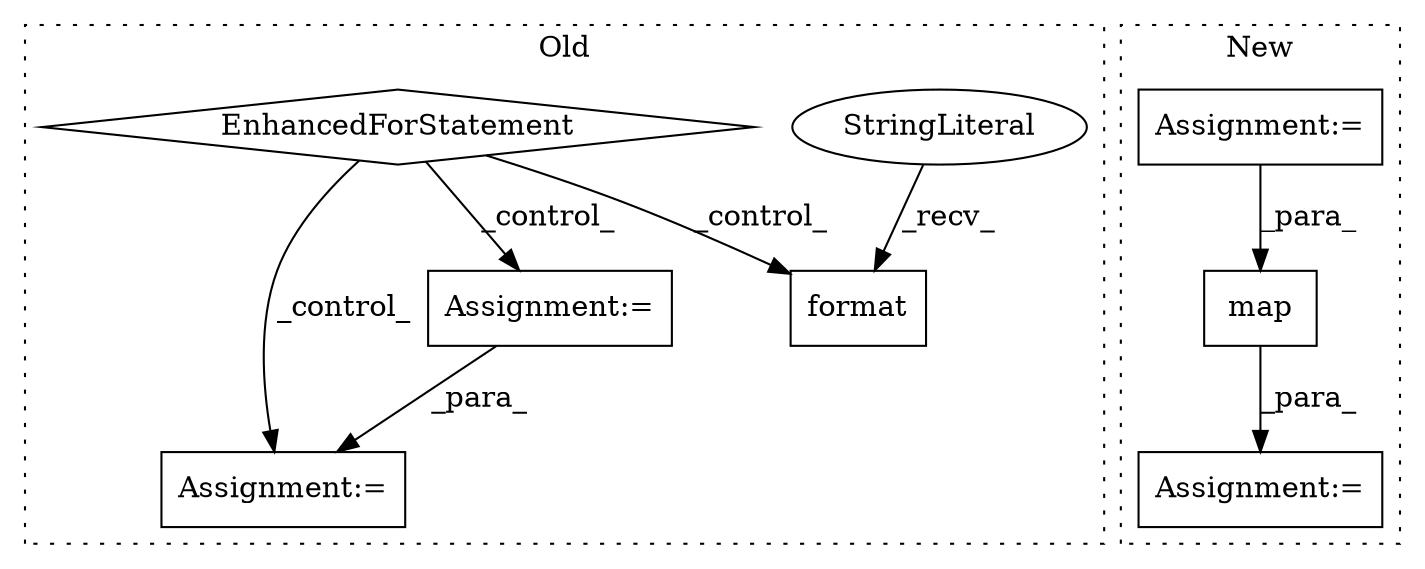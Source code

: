 digraph G {
subgraph cluster0 {
1 [label="format" a="32" s="7349,7383" l="7,1" shape="box"];
3 [label="StringLiteral" a="45" s="7064" l="284" shape="ellipse"];
6 [label="EnhancedForStatement" a="70" s="6499,6586" l="57,2" shape="diamond"];
7 [label="Assignment:=" a="7" s="6982" l="1" shape="box"];
8 [label="Assignment:=" a="7" s="6673" l="1" shape="box"];
label = "Old";
style="dotted";
}
subgraph cluster1 {
2 [label="map" a="32" s="7618,7658" l="4,1" shape="box"];
4 [label="Assignment:=" a="7" s="7600" l="1" shape="box"];
5 [label="Assignment:=" a="7" s="7198" l="51" shape="box"];
label = "New";
style="dotted";
}
2 -> 4 [label="_para_"];
3 -> 1 [label="_recv_"];
5 -> 2 [label="_para_"];
6 -> 8 [label="_control_"];
6 -> 7 [label="_control_"];
6 -> 1 [label="_control_"];
8 -> 7 [label="_para_"];
}